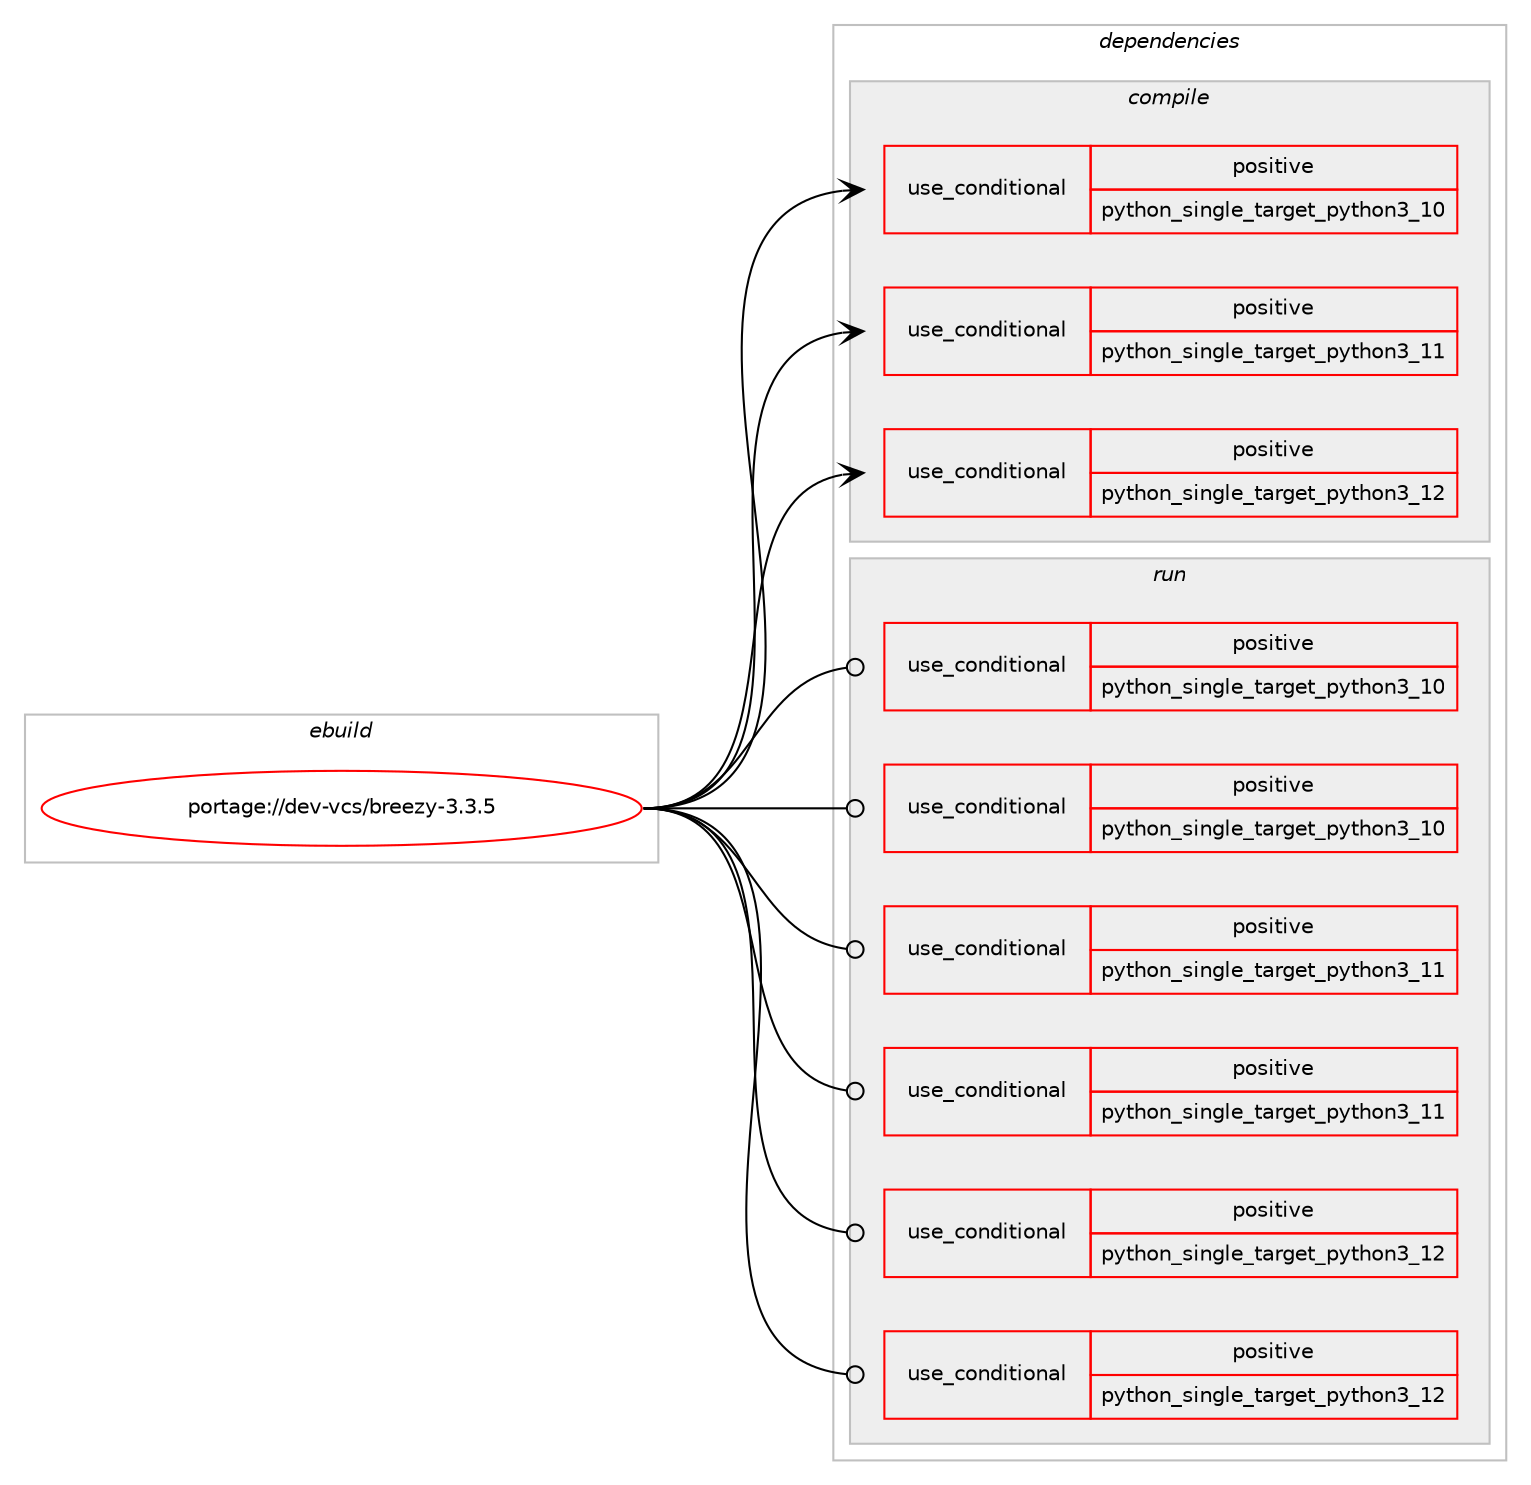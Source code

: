 digraph prolog {

# *************
# Graph options
# *************

newrank=true;
concentrate=true;
compound=true;
graph [rankdir=LR,fontname=Helvetica,fontsize=10,ranksep=1.5];#, ranksep=2.5, nodesep=0.2];
edge  [arrowhead=vee];
node  [fontname=Helvetica,fontsize=10];

# **********
# The ebuild
# **********

subgraph cluster_leftcol {
color=gray;
rank=same;
label=<<i>ebuild</i>>;
id [label="portage://dev-vcs/breezy-3.3.5", color=red, width=4, href="../dev-vcs/breezy-3.3.5.svg"];
}

# ****************
# The dependencies
# ****************

subgraph cluster_midcol {
color=gray;
label=<<i>dependencies</i>>;
subgraph cluster_compile {
fillcolor="#eeeeee";
style=filled;
label=<<i>compile</i>>;
subgraph cond60497 {
dependency112408 [label=<<TABLE BORDER="0" CELLBORDER="1" CELLSPACING="0" CELLPADDING="4"><TR><TD ROWSPAN="3" CELLPADDING="10">use_conditional</TD></TR><TR><TD>positive</TD></TR><TR><TD>python_single_target_python3_10</TD></TR></TABLE>>, shape=none, color=red];
# *** BEGIN UNKNOWN DEPENDENCY TYPE (TODO) ***
# dependency112408 -> package_dependency(portage://dev-vcs/breezy-3.3.5,install,no,dev-lang,python,none,[,,],[slot(3.10)],[])
# *** END UNKNOWN DEPENDENCY TYPE (TODO) ***

}
id:e -> dependency112408:w [weight=20,style="solid",arrowhead="vee"];
subgraph cond60498 {
dependency112409 [label=<<TABLE BORDER="0" CELLBORDER="1" CELLSPACING="0" CELLPADDING="4"><TR><TD ROWSPAN="3" CELLPADDING="10">use_conditional</TD></TR><TR><TD>positive</TD></TR><TR><TD>python_single_target_python3_11</TD></TR></TABLE>>, shape=none, color=red];
# *** BEGIN UNKNOWN DEPENDENCY TYPE (TODO) ***
# dependency112409 -> package_dependency(portage://dev-vcs/breezy-3.3.5,install,no,dev-lang,python,none,[,,],[slot(3.11)],[])
# *** END UNKNOWN DEPENDENCY TYPE (TODO) ***

}
id:e -> dependency112409:w [weight=20,style="solid",arrowhead="vee"];
subgraph cond60499 {
dependency112410 [label=<<TABLE BORDER="0" CELLBORDER="1" CELLSPACING="0" CELLPADDING="4"><TR><TD ROWSPAN="3" CELLPADDING="10">use_conditional</TD></TR><TR><TD>positive</TD></TR><TR><TD>python_single_target_python3_12</TD></TR></TABLE>>, shape=none, color=red];
# *** BEGIN UNKNOWN DEPENDENCY TYPE (TODO) ***
# dependency112410 -> package_dependency(portage://dev-vcs/breezy-3.3.5,install,no,dev-lang,python,none,[,,],[slot(3.12)],[])
# *** END UNKNOWN DEPENDENCY TYPE (TODO) ***

}
id:e -> dependency112410:w [weight=20,style="solid",arrowhead="vee"];
}
subgraph cluster_compileandrun {
fillcolor="#eeeeee";
style=filled;
label=<<i>compile and run</i>>;
}
subgraph cluster_run {
fillcolor="#eeeeee";
style=filled;
label=<<i>run</i>>;
subgraph cond60500 {
dependency112411 [label=<<TABLE BORDER="0" CELLBORDER="1" CELLSPACING="0" CELLPADDING="4"><TR><TD ROWSPAN="3" CELLPADDING="10">use_conditional</TD></TR><TR><TD>positive</TD></TR><TR><TD>python_single_target_python3_10</TD></TR></TABLE>>, shape=none, color=red];
# *** BEGIN UNKNOWN DEPENDENCY TYPE (TODO) ***
# dependency112411 -> package_dependency(portage://dev-vcs/breezy-3.3.5,run,no,dev-lang,python,none,[,,],[slot(3.10)],[])
# *** END UNKNOWN DEPENDENCY TYPE (TODO) ***

}
id:e -> dependency112411:w [weight=20,style="solid",arrowhead="odot"];
subgraph cond60501 {
dependency112412 [label=<<TABLE BORDER="0" CELLBORDER="1" CELLSPACING="0" CELLPADDING="4"><TR><TD ROWSPAN="3" CELLPADDING="10">use_conditional</TD></TR><TR><TD>positive</TD></TR><TR><TD>python_single_target_python3_10</TD></TR></TABLE>>, shape=none, color=red];
# *** BEGIN UNKNOWN DEPENDENCY TYPE (TODO) ***
# dependency112412 -> package_dependency(portage://dev-vcs/breezy-3.3.5,run,no,dev-python,configobj,none,[,,],[],[use(enable(python_targets_python3_10),negative)])
# *** END UNKNOWN DEPENDENCY TYPE (TODO) ***

# *** BEGIN UNKNOWN DEPENDENCY TYPE (TODO) ***
# dependency112412 -> package_dependency(portage://dev-vcs/breezy-3.3.5,run,no,dev-python,fastbencode,none,[,,],[],[use(enable(python_targets_python3_10),negative)])
# *** END UNKNOWN DEPENDENCY TYPE (TODO) ***

# *** BEGIN UNKNOWN DEPENDENCY TYPE (TODO) ***
# dependency112412 -> package_dependency(portage://dev-vcs/breezy-3.3.5,run,no,dev-python,patiencediff,none,[,,],[],[use(enable(python_targets_python3_10),negative)])
# *** END UNKNOWN DEPENDENCY TYPE (TODO) ***

# *** BEGIN UNKNOWN DEPENDENCY TYPE (TODO) ***
# dependency112412 -> package_dependency(portage://dev-vcs/breezy-3.3.5,run,no,dev-python,merge3,none,[,,],[],[use(enable(python_targets_python3_10),negative)])
# *** END UNKNOWN DEPENDENCY TYPE (TODO) ***

# *** BEGIN UNKNOWN DEPENDENCY TYPE (TODO) ***
# dependency112412 -> package_dependency(portage://dev-vcs/breezy-3.3.5,run,no,dev-python,dulwich,none,[,,],[],[use(enable(python_targets_python3_10),negative)])
# *** END UNKNOWN DEPENDENCY TYPE (TODO) ***

# *** BEGIN UNKNOWN DEPENDENCY TYPE (TODO) ***
# dependency112412 -> package_dependency(portage://dev-vcs/breezy-3.3.5,run,no,dev-python,urllib3,none,[,,],[],[use(enable(python_targets_python3_10),negative)])
# *** END UNKNOWN DEPENDENCY TYPE (TODO) ***

# *** BEGIN UNKNOWN DEPENDENCY TYPE (TODO) ***
# dependency112412 -> package_dependency(portage://dev-vcs/breezy-3.3.5,run,no,dev-python,pyyaml,none,[,,],[],[use(enable(python_targets_python3_10),negative)])
# *** END UNKNOWN DEPENDENCY TYPE (TODO) ***

}
id:e -> dependency112412:w [weight=20,style="solid",arrowhead="odot"];
subgraph cond60502 {
dependency112413 [label=<<TABLE BORDER="0" CELLBORDER="1" CELLSPACING="0" CELLPADDING="4"><TR><TD ROWSPAN="3" CELLPADDING="10">use_conditional</TD></TR><TR><TD>positive</TD></TR><TR><TD>python_single_target_python3_11</TD></TR></TABLE>>, shape=none, color=red];
# *** BEGIN UNKNOWN DEPENDENCY TYPE (TODO) ***
# dependency112413 -> package_dependency(portage://dev-vcs/breezy-3.3.5,run,no,dev-lang,python,none,[,,],[slot(3.11)],[])
# *** END UNKNOWN DEPENDENCY TYPE (TODO) ***

}
id:e -> dependency112413:w [weight=20,style="solid",arrowhead="odot"];
subgraph cond60503 {
dependency112414 [label=<<TABLE BORDER="0" CELLBORDER="1" CELLSPACING="0" CELLPADDING="4"><TR><TD ROWSPAN="3" CELLPADDING="10">use_conditional</TD></TR><TR><TD>positive</TD></TR><TR><TD>python_single_target_python3_11</TD></TR></TABLE>>, shape=none, color=red];
# *** BEGIN UNKNOWN DEPENDENCY TYPE (TODO) ***
# dependency112414 -> package_dependency(portage://dev-vcs/breezy-3.3.5,run,no,dev-python,configobj,none,[,,],[],[use(enable(python_targets_python3_11),negative)])
# *** END UNKNOWN DEPENDENCY TYPE (TODO) ***

# *** BEGIN UNKNOWN DEPENDENCY TYPE (TODO) ***
# dependency112414 -> package_dependency(portage://dev-vcs/breezy-3.3.5,run,no,dev-python,fastbencode,none,[,,],[],[use(enable(python_targets_python3_11),negative)])
# *** END UNKNOWN DEPENDENCY TYPE (TODO) ***

# *** BEGIN UNKNOWN DEPENDENCY TYPE (TODO) ***
# dependency112414 -> package_dependency(portage://dev-vcs/breezy-3.3.5,run,no,dev-python,patiencediff,none,[,,],[],[use(enable(python_targets_python3_11),negative)])
# *** END UNKNOWN DEPENDENCY TYPE (TODO) ***

# *** BEGIN UNKNOWN DEPENDENCY TYPE (TODO) ***
# dependency112414 -> package_dependency(portage://dev-vcs/breezy-3.3.5,run,no,dev-python,merge3,none,[,,],[],[use(enable(python_targets_python3_11),negative)])
# *** END UNKNOWN DEPENDENCY TYPE (TODO) ***

# *** BEGIN UNKNOWN DEPENDENCY TYPE (TODO) ***
# dependency112414 -> package_dependency(portage://dev-vcs/breezy-3.3.5,run,no,dev-python,dulwich,none,[,,],[],[use(enable(python_targets_python3_11),negative)])
# *** END UNKNOWN DEPENDENCY TYPE (TODO) ***

# *** BEGIN UNKNOWN DEPENDENCY TYPE (TODO) ***
# dependency112414 -> package_dependency(portage://dev-vcs/breezy-3.3.5,run,no,dev-python,urllib3,none,[,,],[],[use(enable(python_targets_python3_11),negative)])
# *** END UNKNOWN DEPENDENCY TYPE (TODO) ***

# *** BEGIN UNKNOWN DEPENDENCY TYPE (TODO) ***
# dependency112414 -> package_dependency(portage://dev-vcs/breezy-3.3.5,run,no,dev-python,pyyaml,none,[,,],[],[use(enable(python_targets_python3_11),negative)])
# *** END UNKNOWN DEPENDENCY TYPE (TODO) ***

}
id:e -> dependency112414:w [weight=20,style="solid",arrowhead="odot"];
subgraph cond60504 {
dependency112415 [label=<<TABLE BORDER="0" CELLBORDER="1" CELLSPACING="0" CELLPADDING="4"><TR><TD ROWSPAN="3" CELLPADDING="10">use_conditional</TD></TR><TR><TD>positive</TD></TR><TR><TD>python_single_target_python3_12</TD></TR></TABLE>>, shape=none, color=red];
# *** BEGIN UNKNOWN DEPENDENCY TYPE (TODO) ***
# dependency112415 -> package_dependency(portage://dev-vcs/breezy-3.3.5,run,no,dev-lang,python,none,[,,],[slot(3.12)],[])
# *** END UNKNOWN DEPENDENCY TYPE (TODO) ***

}
id:e -> dependency112415:w [weight=20,style="solid",arrowhead="odot"];
subgraph cond60505 {
dependency112416 [label=<<TABLE BORDER="0" CELLBORDER="1" CELLSPACING="0" CELLPADDING="4"><TR><TD ROWSPAN="3" CELLPADDING="10">use_conditional</TD></TR><TR><TD>positive</TD></TR><TR><TD>python_single_target_python3_12</TD></TR></TABLE>>, shape=none, color=red];
# *** BEGIN UNKNOWN DEPENDENCY TYPE (TODO) ***
# dependency112416 -> package_dependency(portage://dev-vcs/breezy-3.3.5,run,no,dev-python,configobj,none,[,,],[],[use(enable(python_targets_python3_12),negative)])
# *** END UNKNOWN DEPENDENCY TYPE (TODO) ***

# *** BEGIN UNKNOWN DEPENDENCY TYPE (TODO) ***
# dependency112416 -> package_dependency(portage://dev-vcs/breezy-3.3.5,run,no,dev-python,fastbencode,none,[,,],[],[use(enable(python_targets_python3_12),negative)])
# *** END UNKNOWN DEPENDENCY TYPE (TODO) ***

# *** BEGIN UNKNOWN DEPENDENCY TYPE (TODO) ***
# dependency112416 -> package_dependency(portage://dev-vcs/breezy-3.3.5,run,no,dev-python,patiencediff,none,[,,],[],[use(enable(python_targets_python3_12),negative)])
# *** END UNKNOWN DEPENDENCY TYPE (TODO) ***

# *** BEGIN UNKNOWN DEPENDENCY TYPE (TODO) ***
# dependency112416 -> package_dependency(portage://dev-vcs/breezy-3.3.5,run,no,dev-python,merge3,none,[,,],[],[use(enable(python_targets_python3_12),negative)])
# *** END UNKNOWN DEPENDENCY TYPE (TODO) ***

# *** BEGIN UNKNOWN DEPENDENCY TYPE (TODO) ***
# dependency112416 -> package_dependency(portage://dev-vcs/breezy-3.3.5,run,no,dev-python,dulwich,none,[,,],[],[use(enable(python_targets_python3_12),negative)])
# *** END UNKNOWN DEPENDENCY TYPE (TODO) ***

# *** BEGIN UNKNOWN DEPENDENCY TYPE (TODO) ***
# dependency112416 -> package_dependency(portage://dev-vcs/breezy-3.3.5,run,no,dev-python,urllib3,none,[,,],[],[use(enable(python_targets_python3_12),negative)])
# *** END UNKNOWN DEPENDENCY TYPE (TODO) ***

# *** BEGIN UNKNOWN DEPENDENCY TYPE (TODO) ***
# dependency112416 -> package_dependency(portage://dev-vcs/breezy-3.3.5,run,no,dev-python,pyyaml,none,[,,],[],[use(enable(python_targets_python3_12),negative)])
# *** END UNKNOWN DEPENDENCY TYPE (TODO) ***

}
id:e -> dependency112416:w [weight=20,style="solid",arrowhead="odot"];
# *** BEGIN UNKNOWN DEPENDENCY TYPE (TODO) ***
# id -> package_dependency(portage://dev-vcs/breezy-3.3.5,run,weak,dev-vcs,bzr,none,[,,],[],[])
# *** END UNKNOWN DEPENDENCY TYPE (TODO) ***

}
}

# **************
# The candidates
# **************

subgraph cluster_choices {
rank=same;
color=gray;
label=<<i>candidates</i>>;

}

}
